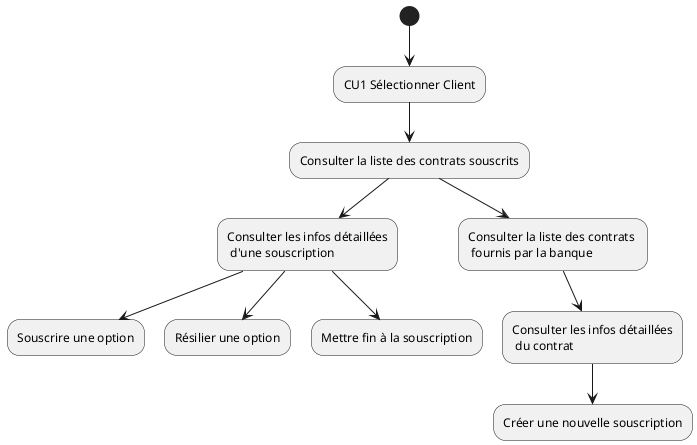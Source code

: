 @startuml
(*)  --> "CU1 Sélectionner Client"
--> "Consulter la liste des contrats souscrits"

"Consulter la liste des contrats souscrits"-->  "Consulter les infos détaillées\n d'une souscription"
"Consulter la liste des contrats souscrits"--> "Consulter la liste des contrats \n fournis par la banque "

"Consulter les infos détaillées\n d'une souscription" --> "Souscrire une option"
"Consulter les infos détaillées\n d'une souscription" --> "Résilier une option"
"Consulter les infos détaillées\n d'une souscription" --> "Mettre fin à la souscription"

"Consulter la liste des contrats \n fournis par la banque " --> "Consulter les infos détaillées\n du contrat"
"Consulter les infos détaillées\n du contrat" --> "Créer une nouvelle souscription"

@enduml